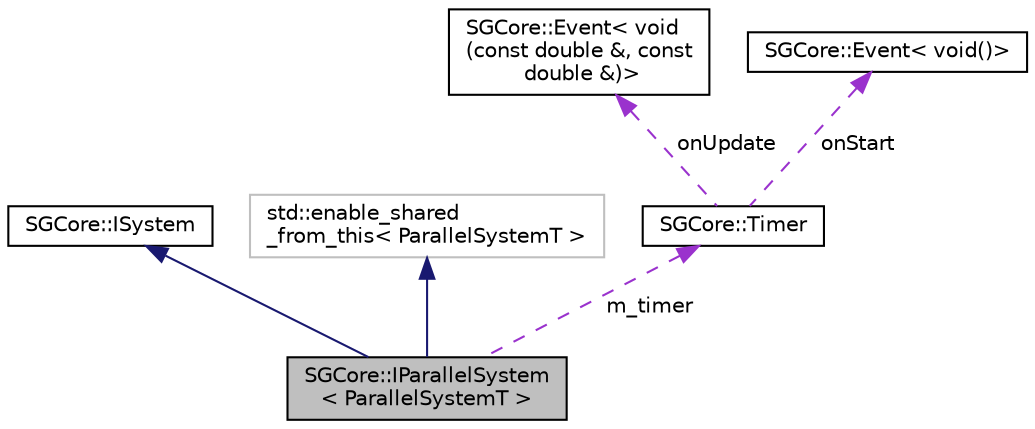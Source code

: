 digraph "SGCore::IParallelSystem&lt; ParallelSystemT &gt;"
{
 // LATEX_PDF_SIZE
  edge [fontname="Helvetica",fontsize="10",labelfontname="Helvetica",labelfontsize="10"];
  node [fontname="Helvetica",fontsize="10",shape=record];
  Node1 [label="SGCore::IParallelSystem\l\< ParallelSystemT \>",height=0.2,width=0.4,color="black", fillcolor="grey75", style="filled", fontcolor="black",tooltip=" "];
  Node2 -> Node1 [dir="back",color="midnightblue",fontsize="10",style="solid"];
  Node2 [label="SGCore::ISystem",height=0.2,width=0.4,color="black", fillcolor="white", style="filled",URL="$classSGCore_1_1ISystem.html",tooltip=" "];
  Node3 -> Node1 [dir="back",color="midnightblue",fontsize="10",style="solid"];
  Node3 [label="std::enable_shared\l_from_this\< ParallelSystemT \>",height=0.2,width=0.4,color="grey75", fillcolor="white", style="filled",tooltip=" "];
  Node4 -> Node1 [dir="back",color="darkorchid3",fontsize="10",style="dashed",label=" m_timer" ];
  Node4 [label="SGCore::Timer",height=0.2,width=0.4,color="black", fillcolor="white", style="filled",URL="$classSGCore_1_1Timer.html",tooltip=" "];
  Node5 -> Node4 [dir="back",color="darkorchid3",fontsize="10",style="dashed",label=" onUpdate" ];
  Node5 [label="SGCore::Event\< void\l(const double &, const\l double &)\>",height=0.2,width=0.4,color="black", fillcolor="white", style="filled",URL="$structSGCore_1_1Event.html",tooltip=" "];
  Node6 -> Node4 [dir="back",color="darkorchid3",fontsize="10",style="dashed",label=" onStart" ];
  Node6 [label="SGCore::Event\< void()\>",height=0.2,width=0.4,color="black", fillcolor="white", style="filled",URL="$structSGCore_1_1Event.html",tooltip=" "];
}
